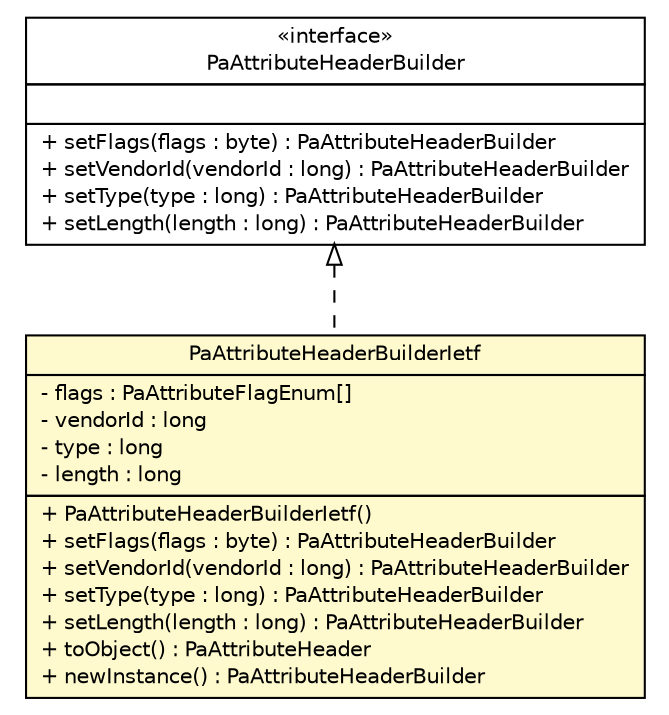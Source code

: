 #!/usr/local/bin/dot
#
# Class diagram 
# Generated by UMLGraph version R5_6 (http://www.umlgraph.org/)
#

digraph G {
	edge [fontname="Helvetica",fontsize=10,labelfontname="Helvetica",labelfontsize=10];
	node [fontname="Helvetica",fontsize=10,shape=plaintext];
	nodesep=0.25;
	ranksep=0.5;
	// org.ietf.nea.pa.attribute.PaAttributeHeaderBuilder
	c51938 [label=<<table title="org.ietf.nea.pa.attribute.PaAttributeHeaderBuilder" border="0" cellborder="1" cellspacing="0" cellpadding="2" port="p" href="./PaAttributeHeaderBuilder.html">
		<tr><td><table border="0" cellspacing="0" cellpadding="1">
<tr><td align="center" balign="center"> &#171;interface&#187; </td></tr>
<tr><td align="center" balign="center"> PaAttributeHeaderBuilder </td></tr>
		</table></td></tr>
		<tr><td><table border="0" cellspacing="0" cellpadding="1">
<tr><td align="left" balign="left">  </td></tr>
		</table></td></tr>
		<tr><td><table border="0" cellspacing="0" cellpadding="1">
<tr><td align="left" balign="left"> + setFlags(flags : byte) : PaAttributeHeaderBuilder </td></tr>
<tr><td align="left" balign="left"> + setVendorId(vendorId : long) : PaAttributeHeaderBuilder </td></tr>
<tr><td align="left" balign="left"> + setType(type : long) : PaAttributeHeaderBuilder </td></tr>
<tr><td align="left" balign="left"> + setLength(length : long) : PaAttributeHeaderBuilder </td></tr>
		</table></td></tr>
		</table>>, URL="./PaAttributeHeaderBuilder.html", fontname="Helvetica", fontcolor="black", fontsize=10.0];
	// org.ietf.nea.pa.attribute.PaAttributeHeaderBuilderIetf
	c51955 [label=<<table title="org.ietf.nea.pa.attribute.PaAttributeHeaderBuilderIetf" border="0" cellborder="1" cellspacing="0" cellpadding="2" port="p" bgcolor="lemonChiffon" href="./PaAttributeHeaderBuilderIetf.html">
		<tr><td><table border="0" cellspacing="0" cellpadding="1">
<tr><td align="center" balign="center"> PaAttributeHeaderBuilderIetf </td></tr>
		</table></td></tr>
		<tr><td><table border="0" cellspacing="0" cellpadding="1">
<tr><td align="left" balign="left"> - flags : PaAttributeFlagEnum[] </td></tr>
<tr><td align="left" balign="left"> - vendorId : long </td></tr>
<tr><td align="left" balign="left"> - type : long </td></tr>
<tr><td align="left" balign="left"> - length : long </td></tr>
		</table></td></tr>
		<tr><td><table border="0" cellspacing="0" cellpadding="1">
<tr><td align="left" balign="left"> + PaAttributeHeaderBuilderIetf() </td></tr>
<tr><td align="left" balign="left"> + setFlags(flags : byte) : PaAttributeHeaderBuilder </td></tr>
<tr><td align="left" balign="left"> + setVendorId(vendorId : long) : PaAttributeHeaderBuilder </td></tr>
<tr><td align="left" balign="left"> + setType(type : long) : PaAttributeHeaderBuilder </td></tr>
<tr><td align="left" balign="left"> + setLength(length : long) : PaAttributeHeaderBuilder </td></tr>
<tr><td align="left" balign="left"> + toObject() : PaAttributeHeader </td></tr>
<tr><td align="left" balign="left"> + newInstance() : PaAttributeHeaderBuilder </td></tr>
		</table></td></tr>
		</table>>, URL="./PaAttributeHeaderBuilderIetf.html", fontname="Helvetica", fontcolor="black", fontsize=10.0];
	//org.ietf.nea.pa.attribute.PaAttributeHeaderBuilderIetf implements org.ietf.nea.pa.attribute.PaAttributeHeaderBuilder
	c51938:p -> c51955:p [dir=back,arrowtail=empty,style=dashed];
}

